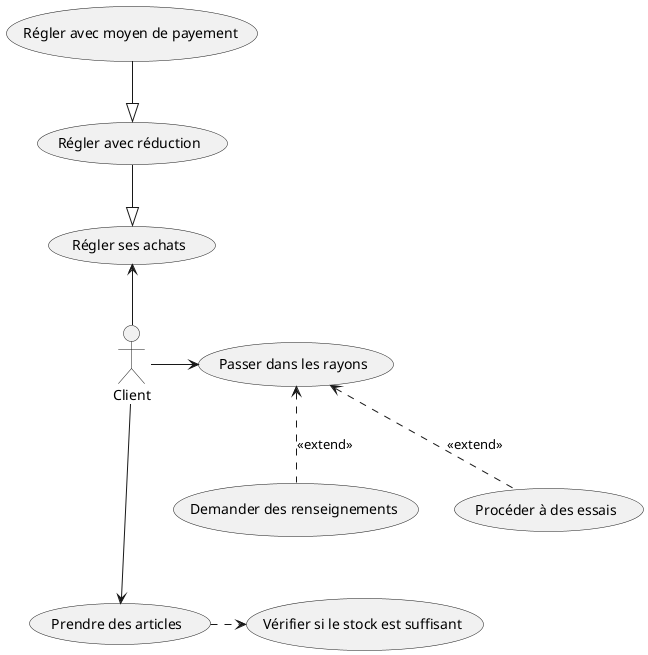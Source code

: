 @startuml TD4.2.2


actor Client

usecase passerR as (Passer dans les rayons)
usecase demandeR as (Demander des renseignements)
usecase procederE as (Procéder à des essais)
usecase prendreA as (Prendre des articles)
usecase stockSuff as (Vérifier si le stock est suffisant)

usecase reglerA as (Régler ses achats)
usecase moyenP as (Régler avec moyen de payement)
usecase reglerAvReduc as (Régler avec réduction)

prendreA .> stockSuff <<include>>
Client -> passerR
passerR <.. demandeR: <<extend>>
passerR <..procederE: <<extend>>
Client ---> prendreA

reglerA <-- Client
moyenP --|> reglerAvReduc
reglerAvReduc --|> reglerA



@enduml
